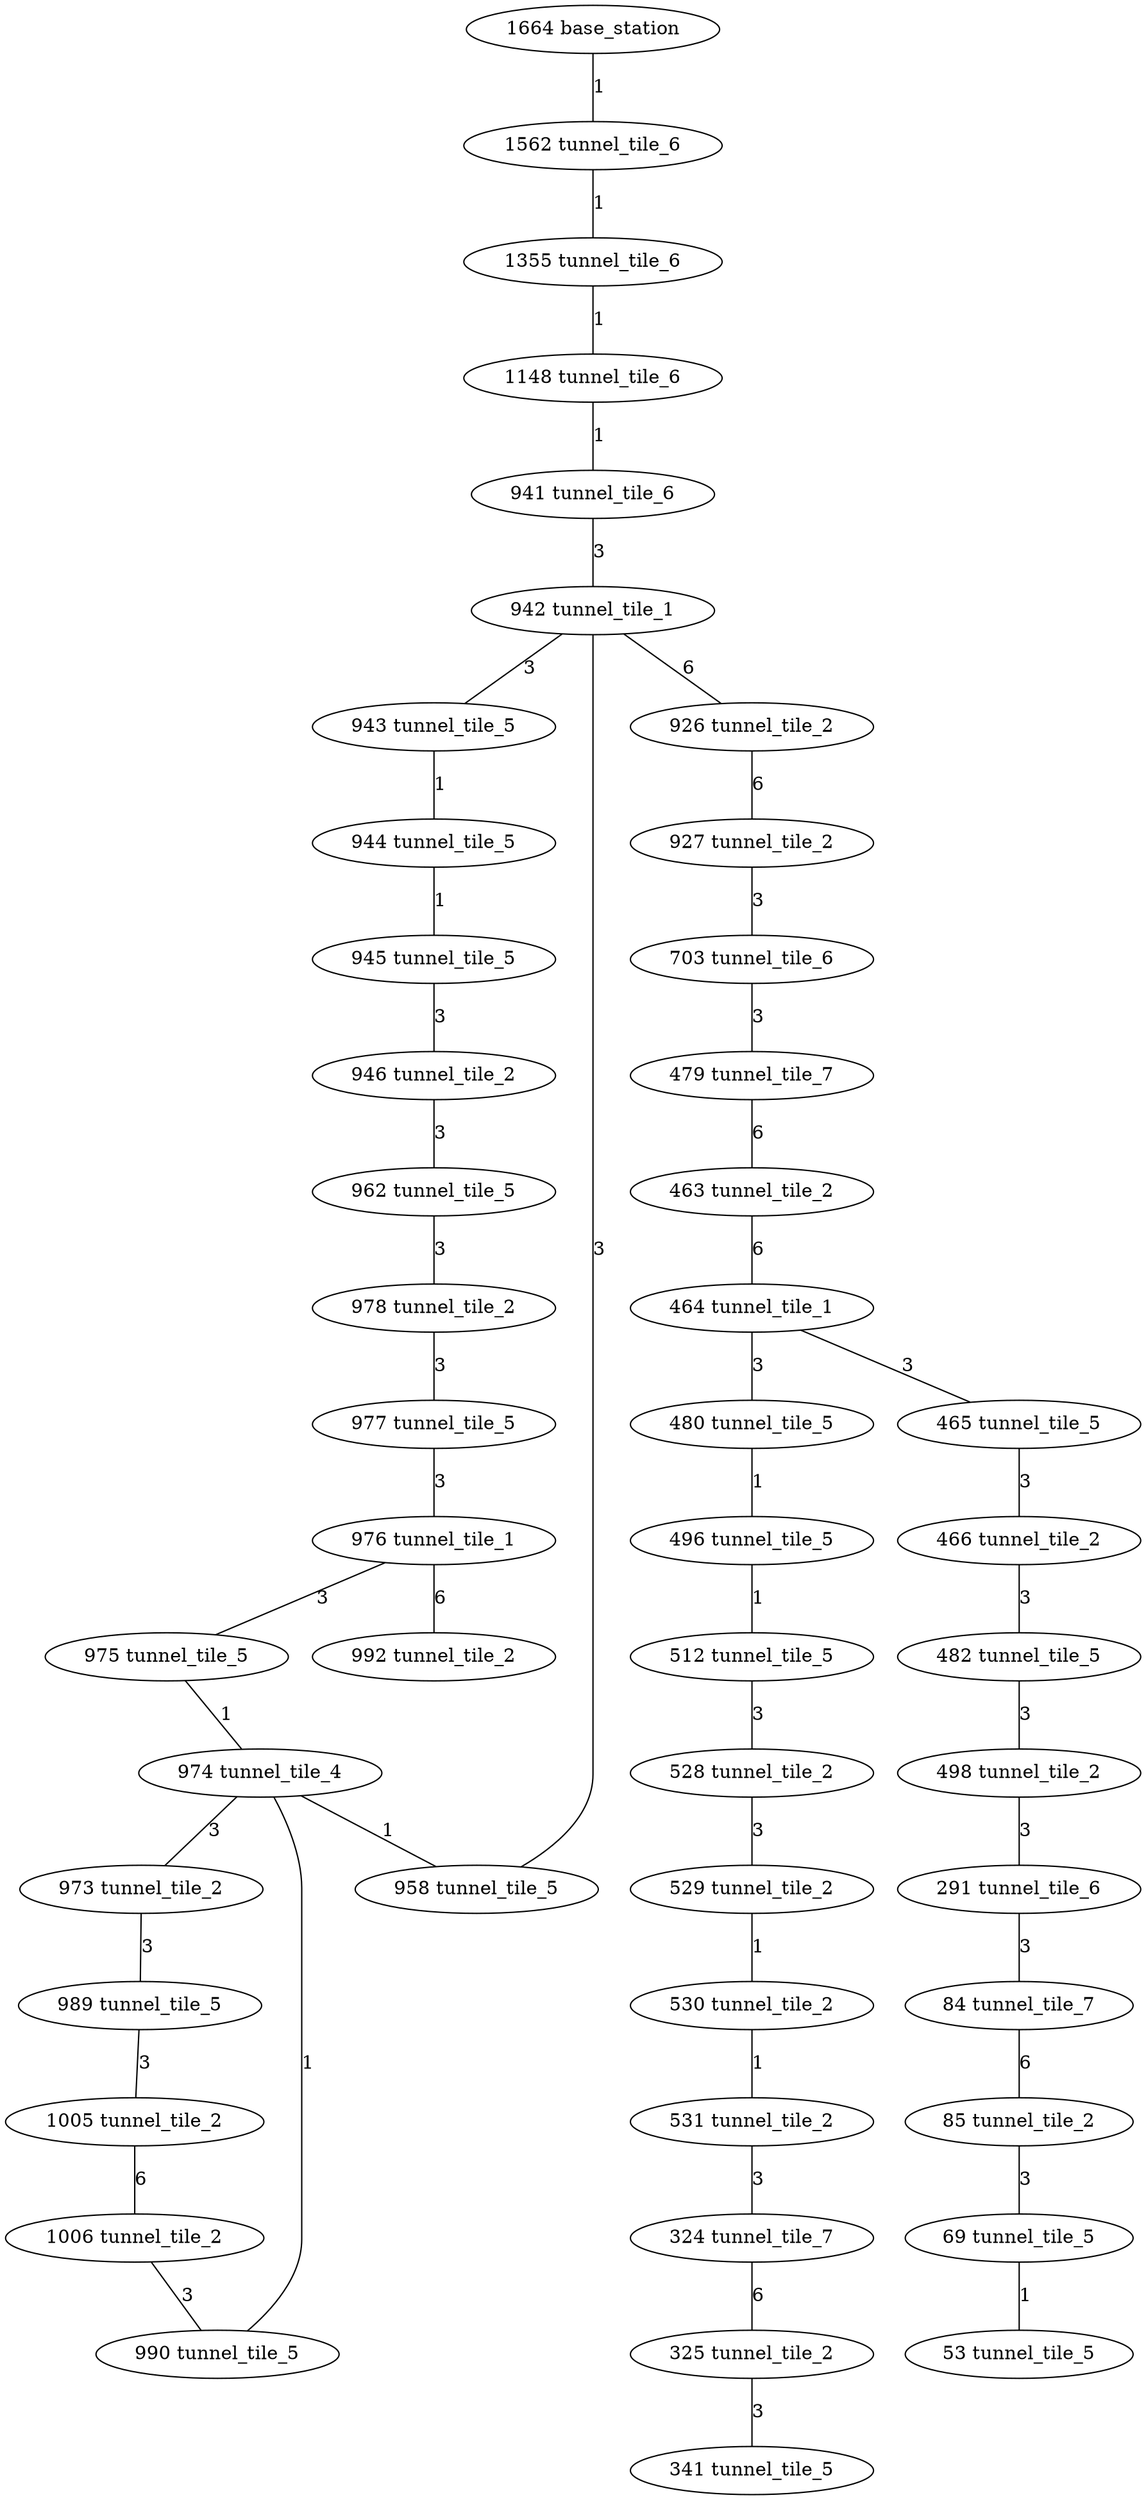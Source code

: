 
/* Visibility graph for tunnel_practice_1.world */

/* SubT tunnel parameters   */
/* <ATTRIBUTE> min_x -10.0  */
/* <ATTRIBUTE> max_x 290.0  */
/* <ATTRIBUTE> step_x 20.0  */
/* <ATTRIBUTE> min_y -130.0 */
/* <ATTRIBUTE> max_y 130.0  */
/* <ATTRIBUTE> step_y 20.0  */
/* <ATTRIBUTE> min_z -37.5  */
/* <ATTRIBUTE> max_z  2.5   */
/* <ATTRIBUTE> step_z 5     */

graph {
  /* Vertices */

  /* Base station */
  /* (-8,0,0) */
  1664 [label="1664 base_station"];
  
  /* (20,0,-5) */
  1562 [label="1562 tunnel_tile_6"];
  /* ((40,0,-10) */
  1355 [label="1355 tunnel_tile_6"];
  /* (60,0,-15) */
  1148 [label="1148 tunnel_tile_6"];
  /* (80,0,-20) */
  941 [label="941 tunnel_tile_6"];
  /* (100,0,-20) */
  942 [label="942 tunnel_tile_1"];
  /* (120,0,-20) */
  943 [label="943 tunnel_tile_5"];
  /* (140,0,-20) */
  944 [label="944 tunnel_tile_5"];
  /* (160,0,-20) */
  945 [label="945 tunnel_tile_5"];
  /* (180,0,-20) */
  946 [label="946 tunnel_tile_2"];
  /* (180,20,-20) */
  962 [label="962 tunnel_tile_5"];
  /* (180,40,-20) */
  978 [label="978 tunnel_tile_2"];
  /* (160,40,-20) */
  977 [label="977 tunnel_tile_5"];
  /* (140,40,-20) */
  976 [label="976 tunnel_tile_1"];
  /* ((120,40,-20) */
  975 [label="975 tunnel_tile_5"];
  
  /* (100,40,-20) */
  974 [label="974 tunnel_tile_4"];
  
  /* (80,40,-20) */
  973  [label="973 tunnel_tile_2"];
  /* (80,60,-20) */
  989 [label="989 tunnel_tile_5"];
  /* (80,80,-20) */
  1005 [label="1005 tunnel_tile_2"];
  /* (100,80,-20) */
  1006 [label="1006 tunnel_tile_2"];
  /* (100,60,-20) */
  990 [label="990 tunnel_tile_5"];
  /* (100,20,-20) */
  958 [label="958 tunnel_tile_5"];
  /* (140,60,-20) */
  992 [label="992 tunnel_tile_2"];
  /* (100,-20,-20) */
  926 [label="926 tunnel_tile_2"];
  /* (120,-20,-20) */
  927 [label="927 tunnel_tile_2"];
  /* (120,-40,-25) */
  703 [label="703 tunnel_tile_6"];
  /* (120,-60,-30) */
  479 [label="479 tunnel_tile_7"];
  /* (120,-80,-30) */
  463 [label="463 tunnel_tile_2"];
  /* (140,-80,-30) */
  464 [label="464 tunnel_tile_1"];
  /* (140,-60,-30) */
  480 [label="480 tunnel_tile_5"];
  /* (140,-40,-30) */
  496 [label="496 tunnel_tile_5"];
  /* (140,-20,-30) */
  512 [label="512 tunnel_tile_5"];
  /* (140,0,-30) */
  528 [label="528 tunnel_tile_2"];
  /* (160,0,-30) */
  529 [label="529 tunnel_tile_2"];
  /* (180,0,-30) */
  530 [label="530 tunnel_tile_2"];
  /* (200,0,-30) */
  531 [label="531 tunnel_tile_2"];
  /* (220,0,-35) */
  324 [label="324 tunnel_tile_7"];
  /* (240,0,-35) */
  325 [label="325 tunnel_tile_2"];
  /* (240,20,-35) */
  341 [label="341 tunnel_tile_5"];
  /* (160,-80,-30) */
  465 [label="465 tunnel_tile_5"];
  /* (180,-80,-30) */
  466 [label="466 tunnel_tile_2"];
  /* (180,-60,-30) */
  482 [label="482 tunnel_tile_5"];
  /* (180,-40,-30) */
  498 [label="498 tunnel_tile_2"];
  /* (200,-40,-35) */
  291 [label="291 tunnel_tile_6"];
  /* (220,-40,-40) */
  84 [label="84 tunnel_tile_7"];
  /* (240,-40,-40) */
  85 [label="85 tunnel_tile_2"];
  /* (240,-60,-40) */
  69 [label="69 tunnel_tile_5"];
  /* (240,-80,-40) */
  53 [label="53 tunnel_tile_5"];

  /* Edges */

  /* Base station */
  1664 -- 1562 [label=1]

  1562 -- 1355 [label=1];
  1355 -- 1148 [label=1];
  1148 -- 941  [label=1];
  941  -- 942  [label=3];
  
  /* Intersection */
  942 -- 943  [label=3];
  942 -- 958  [label=3];
  942 -- 926  [label=6];
     
  943 -- 944  [label=1];
  944 -- 945  [label=1];
  945 -- 946  [label=3];
  946 -- 962  [label=3];
  962 -- 978  [label=3];
  978 -- 977  [label=3];
  977 -- 976  [label=3];

  /* Intersection */
  976 -- 975  [label=3];
  976 -- 992  [label=6];
  975 -- 974  [label=1];

  /* Intersection */
  974  -- 973  [label=3];
  974  -- 990  [label=1];
  974  -- 958  [label=1];
 
  973  -- 989  [label=3];
  989  -- 1005  [label=3];
  1005  -- 1006  [label=6];
  1006  -- 990  [label=3];
  926  -- 927  [label=6];
  927  -- 703  [label=3];
  703  -- 479  [label=3];
  479  -- 463  [label=6];
  463  -- 464  [label=6];

  /* Intersection */
  464  -- 480  [label=3];
  464  -- 465  [label=3];
 
  480  -- 496  [label=1];
  496  -- 512  [label=1];
  512  -- 528  [label=3];
  528  -- 529  [label=3];
  529  -- 530  [label=1];
  530  -- 531  [label=1];
  531  -- 324  [label=3];
  324  -- 325  [label=6];
  325  -- 341  [label=3];
 
  465  -- 466  [label=3];
  466  -- 482  [label=3];
  482  -- 498  [label=3];
  498  -- 291  [label=3];
  291  -- 84   [label=3];
  84   -- 85   [label=6];
  85   -- 69   [label=3];
  69   -- 53   [label=1];
}